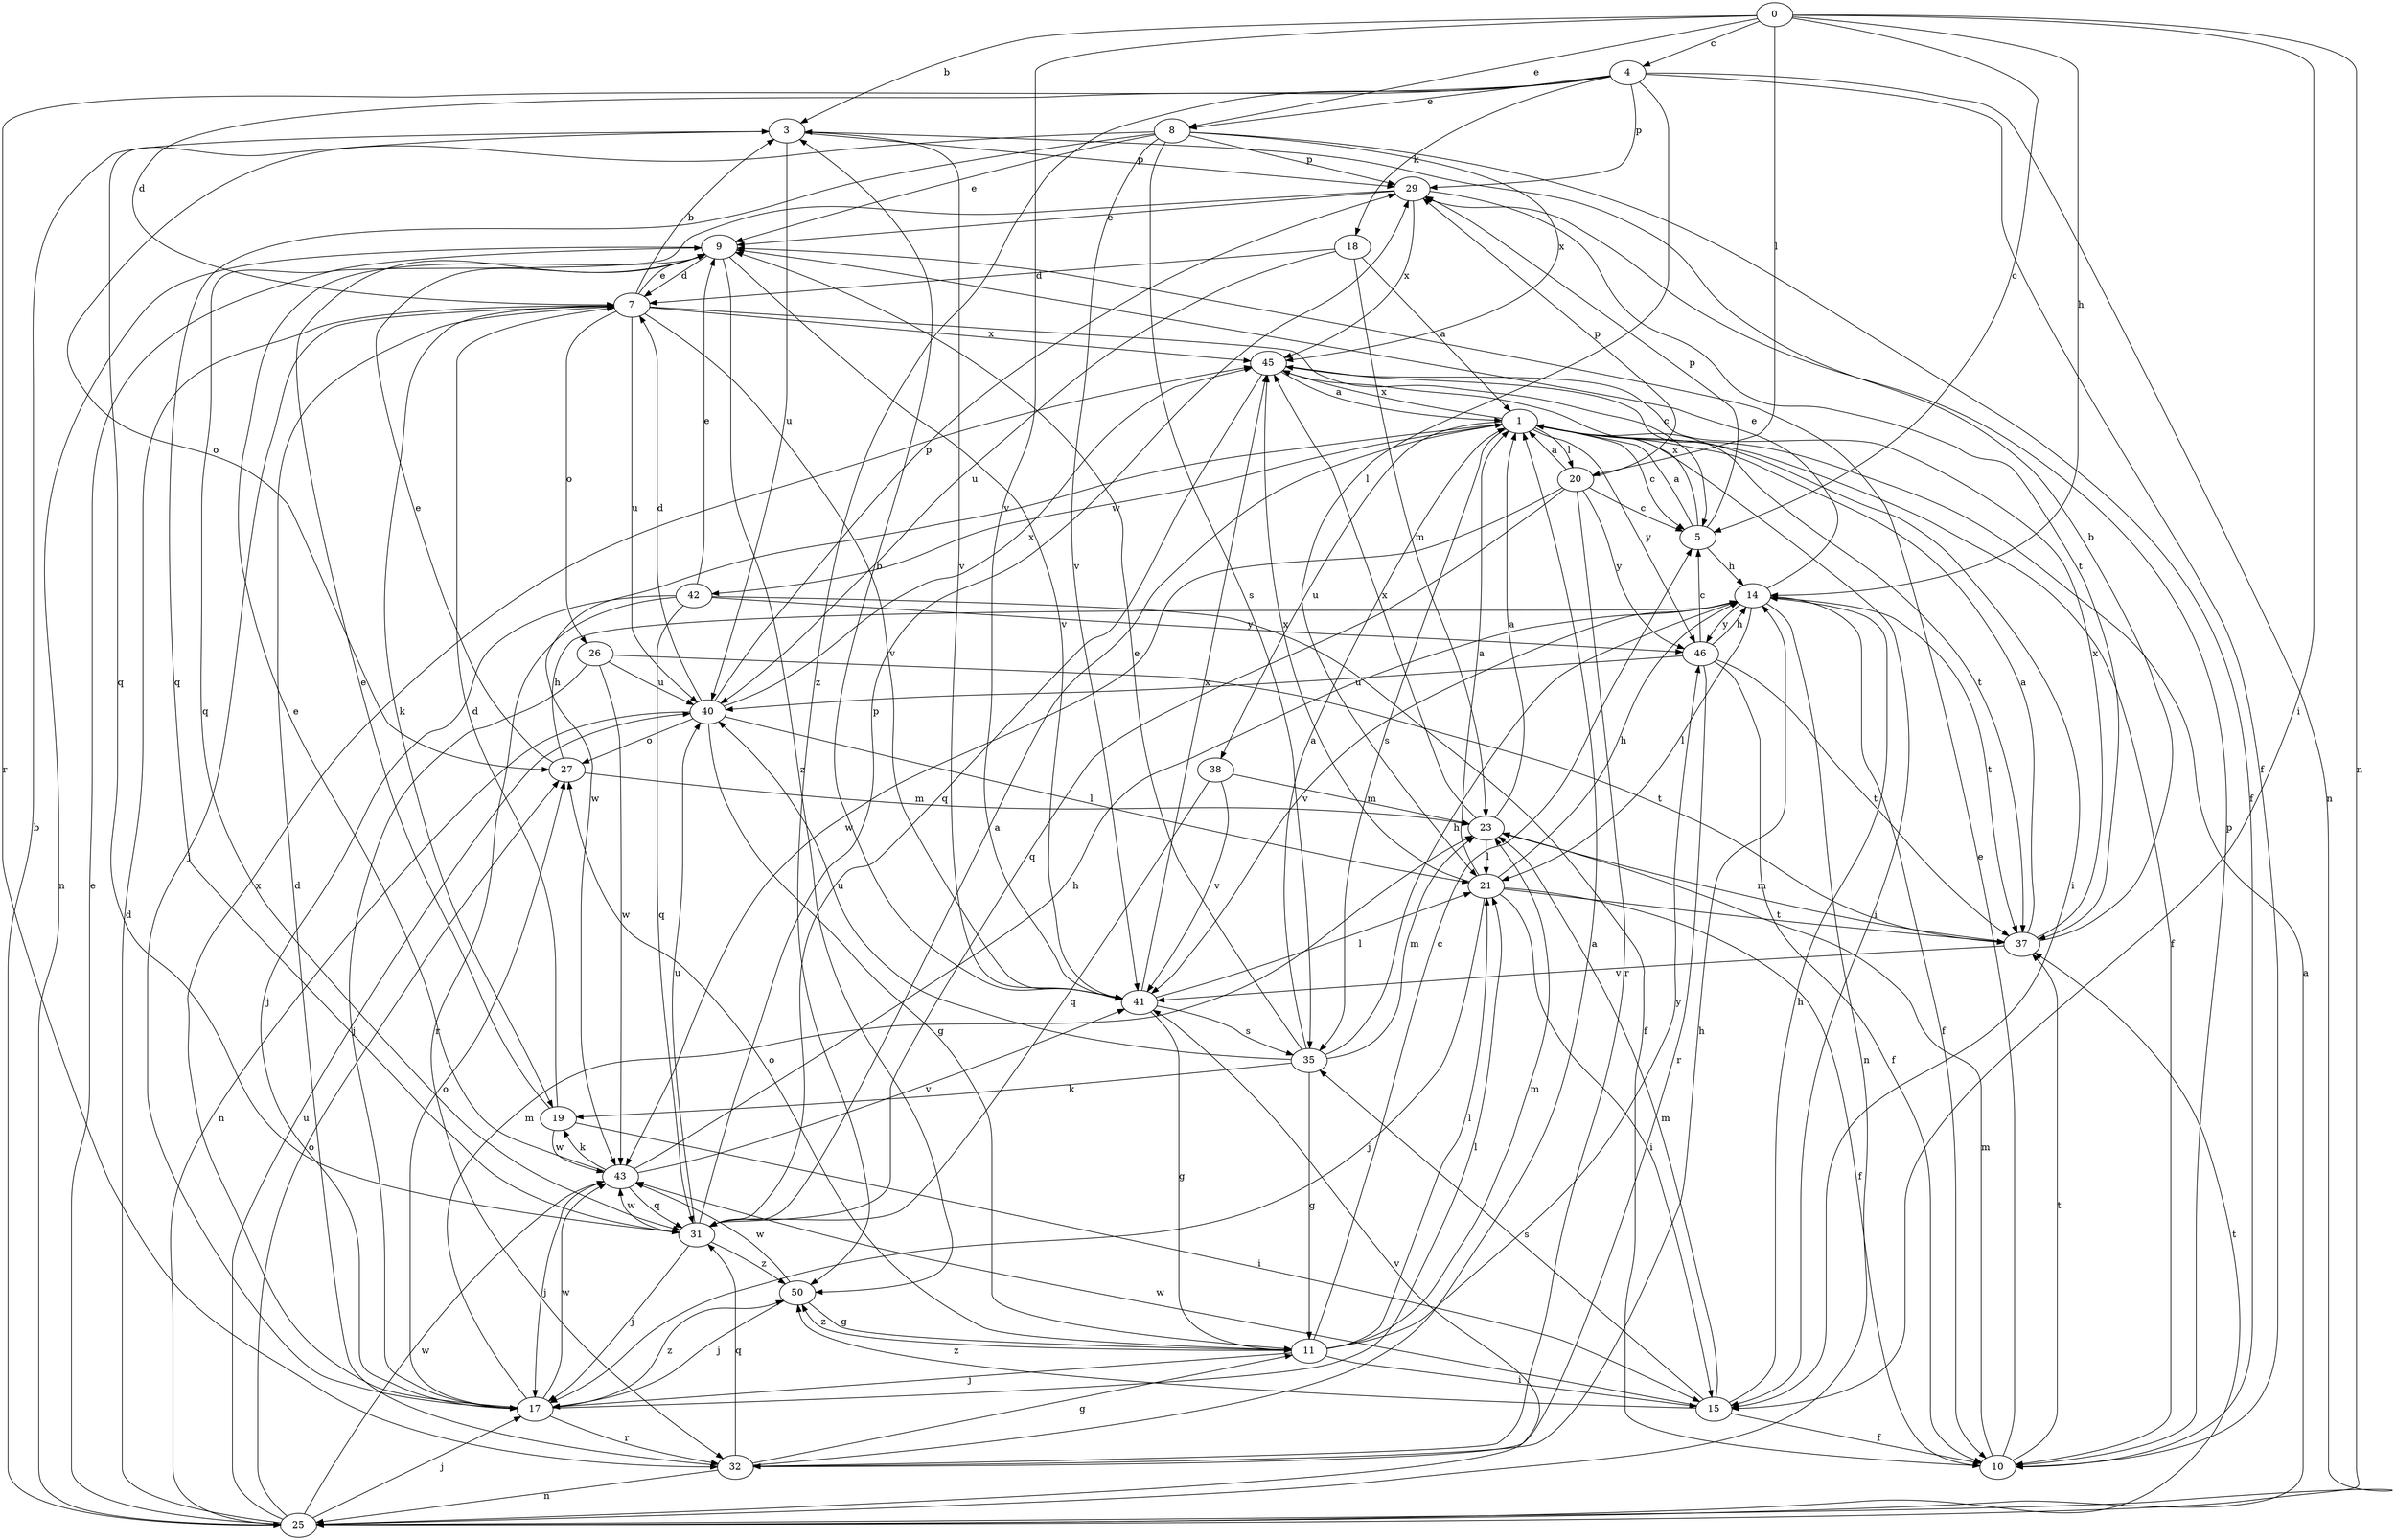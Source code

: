 strict digraph  {
0;
1;
3;
4;
5;
7;
8;
9;
10;
11;
14;
15;
17;
18;
19;
20;
21;
23;
25;
26;
27;
29;
31;
32;
35;
37;
38;
40;
41;
42;
43;
45;
46;
50;
0 -> 3  [label=b];
0 -> 4  [label=c];
0 -> 5  [label=c];
0 -> 8  [label=e];
0 -> 14  [label=h];
0 -> 15  [label=i];
0 -> 20  [label=l];
0 -> 25  [label=n];
0 -> 41  [label=v];
1 -> 5  [label=c];
1 -> 10  [label=f];
1 -> 15  [label=i];
1 -> 20  [label=l];
1 -> 35  [label=s];
1 -> 37  [label=t];
1 -> 38  [label=u];
1 -> 42  [label=w];
1 -> 43  [label=w];
1 -> 45  [label=x];
1 -> 46  [label=y];
3 -> 29  [label=p];
3 -> 31  [label=q];
3 -> 40  [label=u];
3 -> 41  [label=v];
4 -> 7  [label=d];
4 -> 8  [label=e];
4 -> 10  [label=f];
4 -> 18  [label=k];
4 -> 21  [label=l];
4 -> 25  [label=n];
4 -> 29  [label=p];
4 -> 32  [label=r];
4 -> 50  [label=z];
5 -> 1  [label=a];
5 -> 14  [label=h];
5 -> 29  [label=p];
5 -> 45  [label=x];
7 -> 3  [label=b];
7 -> 5  [label=c];
7 -> 9  [label=e];
7 -> 17  [label=j];
7 -> 19  [label=k];
7 -> 26  [label=o];
7 -> 40  [label=u];
7 -> 41  [label=v];
7 -> 45  [label=x];
8 -> 9  [label=e];
8 -> 10  [label=f];
8 -> 27  [label=o];
8 -> 29  [label=p];
8 -> 31  [label=q];
8 -> 35  [label=s];
8 -> 41  [label=v];
8 -> 45  [label=x];
9 -> 7  [label=d];
9 -> 25  [label=n];
9 -> 41  [label=v];
9 -> 50  [label=z];
10 -> 9  [label=e];
10 -> 23  [label=m];
10 -> 29  [label=p];
10 -> 37  [label=t];
11 -> 5  [label=c];
11 -> 15  [label=i];
11 -> 17  [label=j];
11 -> 21  [label=l];
11 -> 23  [label=m];
11 -> 27  [label=o];
11 -> 46  [label=y];
11 -> 50  [label=z];
14 -> 9  [label=e];
14 -> 10  [label=f];
14 -> 21  [label=l];
14 -> 25  [label=n];
14 -> 37  [label=t];
14 -> 41  [label=v];
14 -> 46  [label=y];
15 -> 10  [label=f];
15 -> 14  [label=h];
15 -> 23  [label=m];
15 -> 35  [label=s];
15 -> 43  [label=w];
15 -> 50  [label=z];
17 -> 21  [label=l];
17 -> 23  [label=m];
17 -> 27  [label=o];
17 -> 32  [label=r];
17 -> 43  [label=w];
17 -> 45  [label=x];
17 -> 50  [label=z];
18 -> 1  [label=a];
18 -> 7  [label=d];
18 -> 23  [label=m];
18 -> 40  [label=u];
19 -> 7  [label=d];
19 -> 9  [label=e];
19 -> 15  [label=i];
19 -> 43  [label=w];
20 -> 1  [label=a];
20 -> 5  [label=c];
20 -> 29  [label=p];
20 -> 31  [label=q];
20 -> 32  [label=r];
20 -> 43  [label=w];
20 -> 46  [label=y];
21 -> 1  [label=a];
21 -> 10  [label=f];
21 -> 14  [label=h];
21 -> 15  [label=i];
21 -> 17  [label=j];
21 -> 37  [label=t];
21 -> 45  [label=x];
23 -> 1  [label=a];
23 -> 21  [label=l];
23 -> 45  [label=x];
25 -> 1  [label=a];
25 -> 3  [label=b];
25 -> 7  [label=d];
25 -> 9  [label=e];
25 -> 17  [label=j];
25 -> 27  [label=o];
25 -> 37  [label=t];
25 -> 40  [label=u];
25 -> 41  [label=v];
25 -> 43  [label=w];
26 -> 17  [label=j];
26 -> 37  [label=t];
26 -> 40  [label=u];
26 -> 43  [label=w];
27 -> 9  [label=e];
27 -> 14  [label=h];
27 -> 23  [label=m];
29 -> 9  [label=e];
29 -> 31  [label=q];
29 -> 37  [label=t];
29 -> 45  [label=x];
31 -> 1  [label=a];
31 -> 17  [label=j];
31 -> 29  [label=p];
31 -> 40  [label=u];
31 -> 43  [label=w];
31 -> 50  [label=z];
32 -> 1  [label=a];
32 -> 7  [label=d];
32 -> 11  [label=g];
32 -> 14  [label=h];
32 -> 25  [label=n];
32 -> 31  [label=q];
35 -> 1  [label=a];
35 -> 9  [label=e];
35 -> 11  [label=g];
35 -> 14  [label=h];
35 -> 19  [label=k];
35 -> 23  [label=m];
35 -> 40  [label=u];
37 -> 1  [label=a];
37 -> 3  [label=b];
37 -> 23  [label=m];
37 -> 41  [label=v];
37 -> 45  [label=x];
38 -> 23  [label=m];
38 -> 31  [label=q];
38 -> 41  [label=v];
40 -> 7  [label=d];
40 -> 11  [label=g];
40 -> 21  [label=l];
40 -> 25  [label=n];
40 -> 27  [label=o];
40 -> 29  [label=p];
40 -> 45  [label=x];
41 -> 3  [label=b];
41 -> 11  [label=g];
41 -> 21  [label=l];
41 -> 35  [label=s];
41 -> 45  [label=x];
42 -> 9  [label=e];
42 -> 10  [label=f];
42 -> 17  [label=j];
42 -> 31  [label=q];
42 -> 32  [label=r];
42 -> 46  [label=y];
43 -> 9  [label=e];
43 -> 14  [label=h];
43 -> 17  [label=j];
43 -> 19  [label=k];
43 -> 31  [label=q];
43 -> 41  [label=v];
45 -> 1  [label=a];
45 -> 15  [label=i];
45 -> 31  [label=q];
46 -> 5  [label=c];
46 -> 10  [label=f];
46 -> 14  [label=h];
46 -> 32  [label=r];
46 -> 37  [label=t];
46 -> 40  [label=u];
50 -> 11  [label=g];
50 -> 17  [label=j];
50 -> 43  [label=w];
}
